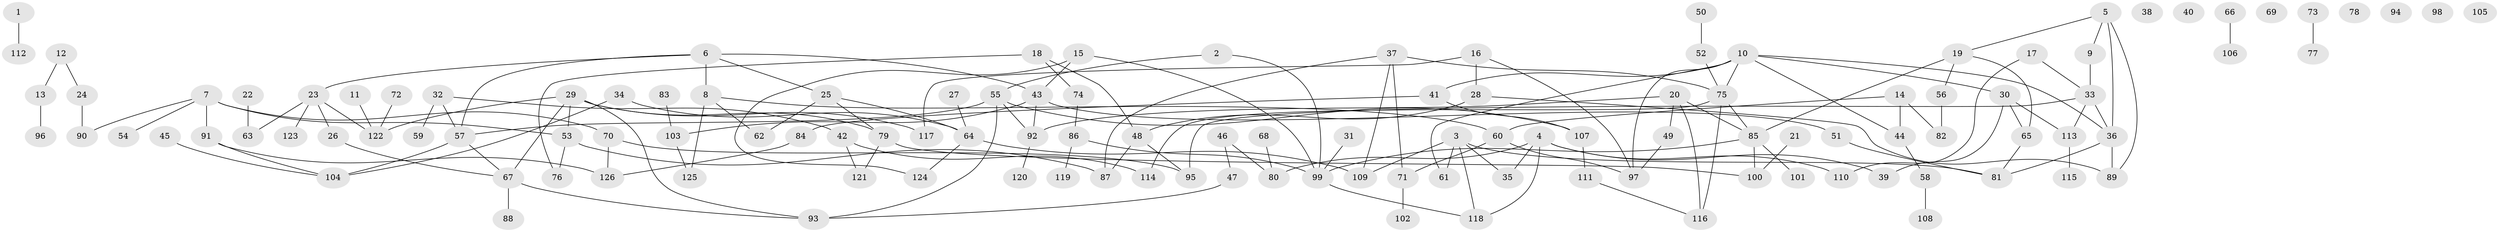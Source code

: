 // Generated by graph-tools (version 1.1) at 2025/00/03/09/25 03:00:42]
// undirected, 126 vertices, 164 edges
graph export_dot {
graph [start="1"]
  node [color=gray90,style=filled];
  1;
  2;
  3;
  4;
  5;
  6;
  7;
  8;
  9;
  10;
  11;
  12;
  13;
  14;
  15;
  16;
  17;
  18;
  19;
  20;
  21;
  22;
  23;
  24;
  25;
  26;
  27;
  28;
  29;
  30;
  31;
  32;
  33;
  34;
  35;
  36;
  37;
  38;
  39;
  40;
  41;
  42;
  43;
  44;
  45;
  46;
  47;
  48;
  49;
  50;
  51;
  52;
  53;
  54;
  55;
  56;
  57;
  58;
  59;
  60;
  61;
  62;
  63;
  64;
  65;
  66;
  67;
  68;
  69;
  70;
  71;
  72;
  73;
  74;
  75;
  76;
  77;
  78;
  79;
  80;
  81;
  82;
  83;
  84;
  85;
  86;
  87;
  88;
  89;
  90;
  91;
  92;
  93;
  94;
  95;
  96;
  97;
  98;
  99;
  100;
  101;
  102;
  103;
  104;
  105;
  106;
  107;
  108;
  109;
  110;
  111;
  112;
  113;
  114;
  115;
  116;
  117;
  118;
  119;
  120;
  121;
  122;
  123;
  124;
  125;
  126;
  1 -- 112;
  2 -- 55;
  2 -- 99;
  3 -- 35;
  3 -- 61;
  3 -- 81;
  3 -- 109;
  3 -- 118;
  4 -- 35;
  4 -- 39;
  4 -- 80;
  4 -- 110;
  4 -- 118;
  5 -- 9;
  5 -- 19;
  5 -- 36;
  5 -- 89;
  6 -- 8;
  6 -- 23;
  6 -- 25;
  6 -- 43;
  6 -- 57;
  7 -- 53;
  7 -- 54;
  7 -- 70;
  7 -- 90;
  7 -- 91;
  8 -- 60;
  8 -- 62;
  8 -- 125;
  9 -- 33;
  10 -- 30;
  10 -- 36;
  10 -- 41;
  10 -- 44;
  10 -- 61;
  10 -- 75;
  10 -- 97;
  11 -- 122;
  12 -- 13;
  12 -- 24;
  13 -- 96;
  14 -- 44;
  14 -- 60;
  14 -- 82;
  15 -- 43;
  15 -- 99;
  15 -- 124;
  16 -- 28;
  16 -- 97;
  16 -- 117;
  17 -- 33;
  17 -- 110;
  18 -- 48;
  18 -- 74;
  18 -- 76;
  19 -- 56;
  19 -- 65;
  19 -- 85;
  20 -- 49;
  20 -- 85;
  20 -- 92;
  20 -- 116;
  21 -- 100;
  22 -- 63;
  23 -- 26;
  23 -- 63;
  23 -- 122;
  23 -- 123;
  24 -- 90;
  25 -- 62;
  25 -- 64;
  25 -- 79;
  26 -- 67;
  27 -- 64;
  28 -- 48;
  28 -- 89;
  29 -- 53;
  29 -- 67;
  29 -- 79;
  29 -- 93;
  29 -- 117;
  29 -- 122;
  30 -- 39;
  30 -- 65;
  30 -- 113;
  31 -- 99;
  32 -- 42;
  32 -- 57;
  32 -- 59;
  33 -- 36;
  33 -- 95;
  33 -- 113;
  34 -- 64;
  34 -- 104;
  36 -- 81;
  36 -- 89;
  37 -- 71;
  37 -- 75;
  37 -- 87;
  37 -- 109;
  41 -- 84;
  41 -- 107;
  42 -- 114;
  42 -- 121;
  43 -- 51;
  43 -- 92;
  43 -- 103;
  44 -- 58;
  45 -- 104;
  46 -- 47;
  46 -- 80;
  47 -- 93;
  48 -- 87;
  48 -- 95;
  49 -- 97;
  50 -- 52;
  51 -- 81;
  52 -- 75;
  53 -- 76;
  53 -- 87;
  55 -- 57;
  55 -- 92;
  55 -- 93;
  55 -- 107;
  56 -- 82;
  57 -- 67;
  57 -- 104;
  58 -- 108;
  60 -- 71;
  60 -- 97;
  64 -- 109;
  64 -- 124;
  65 -- 81;
  66 -- 106;
  67 -- 88;
  67 -- 93;
  68 -- 80;
  70 -- 95;
  70 -- 126;
  71 -- 102;
  72 -- 122;
  73 -- 77;
  74 -- 86;
  75 -- 85;
  75 -- 114;
  75 -- 116;
  79 -- 100;
  79 -- 121;
  83 -- 103;
  84 -- 126;
  85 -- 99;
  85 -- 100;
  85 -- 101;
  86 -- 99;
  86 -- 119;
  91 -- 104;
  91 -- 126;
  92 -- 120;
  99 -- 118;
  103 -- 125;
  107 -- 111;
  111 -- 116;
  113 -- 115;
}
